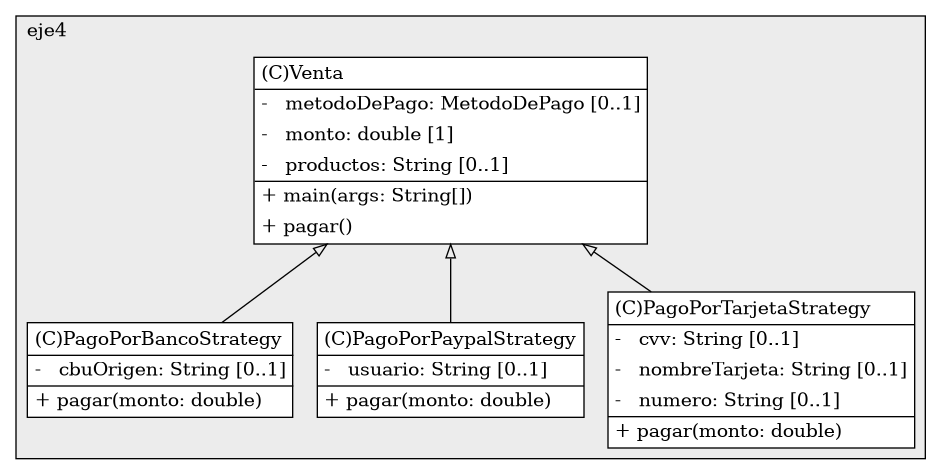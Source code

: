 @startuml

/' diagram meta data start
config=StructureConfiguration;
{
  "projectClassification": {
    "searchMode": "OpenProject", // OpenProject, AllProjects
    "includedProjects": "",
    "pathEndKeywords": "*.impl",
    "isClientPath": "",
    "isClientName": "",
    "isTestPath": "",
    "isTestName": "",
    "isMappingPath": "",
    "isMappingName": "",
    "isDataAccessPath": "",
    "isDataAccessName": "",
    "isDataStructurePath": "",
    "isDataStructureName": "",
    "isInterfaceStructuresPath": "",
    "isInterfaceStructuresName": "",
    "isEntryPointPath": "",
    "isEntryPointName": ""
  },
  "graphRestriction": {
    "classPackageExcludeFilter": "",
    "classPackageIncludeFilter": "",
    "classNameExcludeFilter": "",
    "classNameIncludeFilter": "",
    "methodNameExcludeFilter": "",
    "methodNameIncludeFilter": "",
    "removeByInheritance": "", // inheritance/annotation based filtering is done in a second step
    "removeByAnnotation": "",
    "removeByClassPackage": "", // cleanup the graph after inheritance/annotation based filtering is done
    "removeByClassName": "",
    "cutMappings": false,
    "cutEnum": true,
    "cutTests": true,
    "cutClient": true,
    "cutDataAccess": false,
    "cutInterfaceStructures": false,
    "cutDataStructures": false,
    "cutGetterAndSetter": true,
    "cutConstructors": true
  },
  "graphTraversal": {
    "forwardDepth": 6,
    "backwardDepth": 6,
    "classPackageExcludeFilter": "",
    "classPackageIncludeFilter": "",
    "classNameExcludeFilter": "",
    "classNameIncludeFilter": "",
    "methodNameExcludeFilter": "",
    "methodNameIncludeFilter": "",
    "hideMappings": false,
    "hideDataStructures": false,
    "hidePrivateMethods": true,
    "hideInterfaceCalls": true, // indirection: implementation -> interface (is hidden) -> implementation
    "onlyShowApplicationEntryPoints": false // root node is included
  },
  "details": {
    "aggregation": "GroupByClass", // ByClass, GroupByClass, None
    "showClassGenericTypes": true,
    "showMethods": true,
    "showMethodParameterNames": true,
    "showMethodParameterTypes": true,
    "showMethodReturnType": true,
    "showPackageLevels": 2,
    "showDetailedClassStructure": true
  },
  "rootClass": "TP1.eje4.Venta"
}
diagram meta data end '/



digraph g {
    rankdir="TB"
    splines=polyline
    

'nodes 
subgraph cluster_3113940 { 
   	label=eje4
	labeljust=l
	fillcolor="#ececec"
	style=filled
   
   PagoPorBancoStrategy198545171[
	label=<<TABLE BORDER="1" CELLBORDER="0" CELLPADDING="4" CELLSPACING="0">
<TR><TD ALIGN="LEFT" >(C)PagoPorBancoStrategy</TD></TR>
<HR/>
<TR><TD ALIGN="LEFT" >-   cbuOrigen: String [0..1]</TD></TR>
<HR/>
<TR><TD ALIGN="LEFT" >+ pagar(monto: double)</TD></TR>
</TABLE>>
	style=filled
	margin=0
	shape=plaintext
	fillcolor="#FFFFFF"
];

PagoPorPaypalStrategy198545171[
	label=<<TABLE BORDER="1" CELLBORDER="0" CELLPADDING="4" CELLSPACING="0">
<TR><TD ALIGN="LEFT" >(C)PagoPorPaypalStrategy</TD></TR>
<HR/>
<TR><TD ALIGN="LEFT" >-   usuario: String [0..1]</TD></TR>
<HR/>
<TR><TD ALIGN="LEFT" >+ pagar(monto: double)</TD></TR>
</TABLE>>
	style=filled
	margin=0
	shape=plaintext
	fillcolor="#FFFFFF"
];

PagoPorTarjetaStrategy198545171[
	label=<<TABLE BORDER="1" CELLBORDER="0" CELLPADDING="4" CELLSPACING="0">
<TR><TD ALIGN="LEFT" >(C)PagoPorTarjetaStrategy</TD></TR>
<HR/>
<TR><TD ALIGN="LEFT" >-   cvv: String [0..1]</TD></TR>
<TR><TD ALIGN="LEFT" >-   nombreTarjeta: String [0..1]</TD></TR>
<TR><TD ALIGN="LEFT" >-   numero: String [0..1]</TD></TR>
<HR/>
<TR><TD ALIGN="LEFT" >+ pagar(monto: double)</TD></TR>
</TABLE>>
	style=filled
	margin=0
	shape=plaintext
	fillcolor="#FFFFFF"
];

Venta198545171[
	label=<<TABLE BORDER="1" CELLBORDER="0" CELLPADDING="4" CELLSPACING="0">
<TR><TD ALIGN="LEFT" >(C)Venta</TD></TR>
<HR/>
<TR><TD ALIGN="LEFT" >-   metodoDePago: MetodoDePago [0..1]</TD></TR>
<TR><TD ALIGN="LEFT" >-   monto: double [1]</TD></TR>
<TR><TD ALIGN="LEFT" >-   productos: String [0..1]</TD></TR>
<HR/>
<TR><TD ALIGN="LEFT" >+ main(args: String[])</TD></TR>
<TR><TD ALIGN="LEFT" >+ pagar()</TD></TR>
</TABLE>>
	style=filled
	margin=0
	shape=plaintext
	fillcolor="#FFFFFF"
];
} 

'edges    
Venta198545171 -> PagoPorBancoStrategy198545171[arrowhead=none, arrowtail=empty, dir=both];
Venta198545171 -> PagoPorPaypalStrategy198545171[arrowhead=none, arrowtail=empty, dir=both];
Venta198545171 -> PagoPorTarjetaStrategy198545171[arrowhead=none, arrowtail=empty, dir=both];
    
}
@enduml